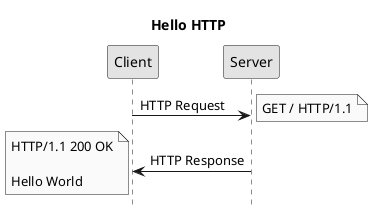 @startuml
title Hello HTTP
hide footbox
skinparam monochrome true

Client -> Server: HTTP Request
note right: GET / HTTP/1.1
Server -> Client: HTTP Response
note left: HTTP/1.1 200 OK\n\nHello World
@enduml
